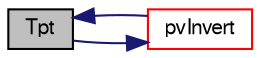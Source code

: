 digraph "Tpt"
{
  bgcolor="transparent";
  edge [fontname="FreeSans",fontsize="10",labelfontname="FreeSans",labelfontsize="10"];
  node [fontname="FreeSans",fontsize="10",shape=record];
  rankdir="LR";
  Node711 [label="Tpt",height=0.2,width=0.4,color="black", fillcolor="grey75", style="filled", fontcolor="black"];
  Node711 -> Node712 [color="midnightblue",fontsize="10",style="solid",fontname="FreeSans"];
  Node712 [label="pvInvert",height=0.2,width=0.4,color="red",URL="$a29842.html#ae9f6f0c851eb093369848ac31ddd051f",tooltip="Invert the vapour pressure relationship to retrieve the boiling. "];
  Node712 -> Node711 [color="midnightblue",fontsize="10",style="solid",fontname="FreeSans"];
}
